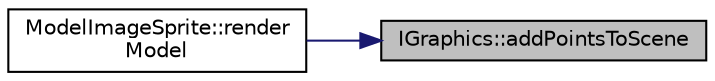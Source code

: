 digraph "IGraphics::addPointsToScene"
{
 // LATEX_PDF_SIZE
  edge [fontname="Helvetica",fontsize="10",labelfontname="Helvetica",labelfontsize="10"];
  node [fontname="Helvetica",fontsize="10",shape=record];
  rankdir="RL";
  Node1 [label="IGraphics::addPointsToScene",height=0.2,width=0.4,color="black", fillcolor="grey75", style="filled", fontcolor="black",tooltip=" "];
  Node1 -> Node2 [dir="back",color="midnightblue",fontsize="10",style="solid",fontname="Helvetica"];
  Node2 [label="ModelImageSprite::render\lModel",height=0.2,width=0.4,color="black", fillcolor="white", style="filled",URL="$class_model_image_sprite.html#a82e43948265452684439670b006ae28f",tooltip="Can be called after begin scene has been called, it will render the model in the scene...."];
}
